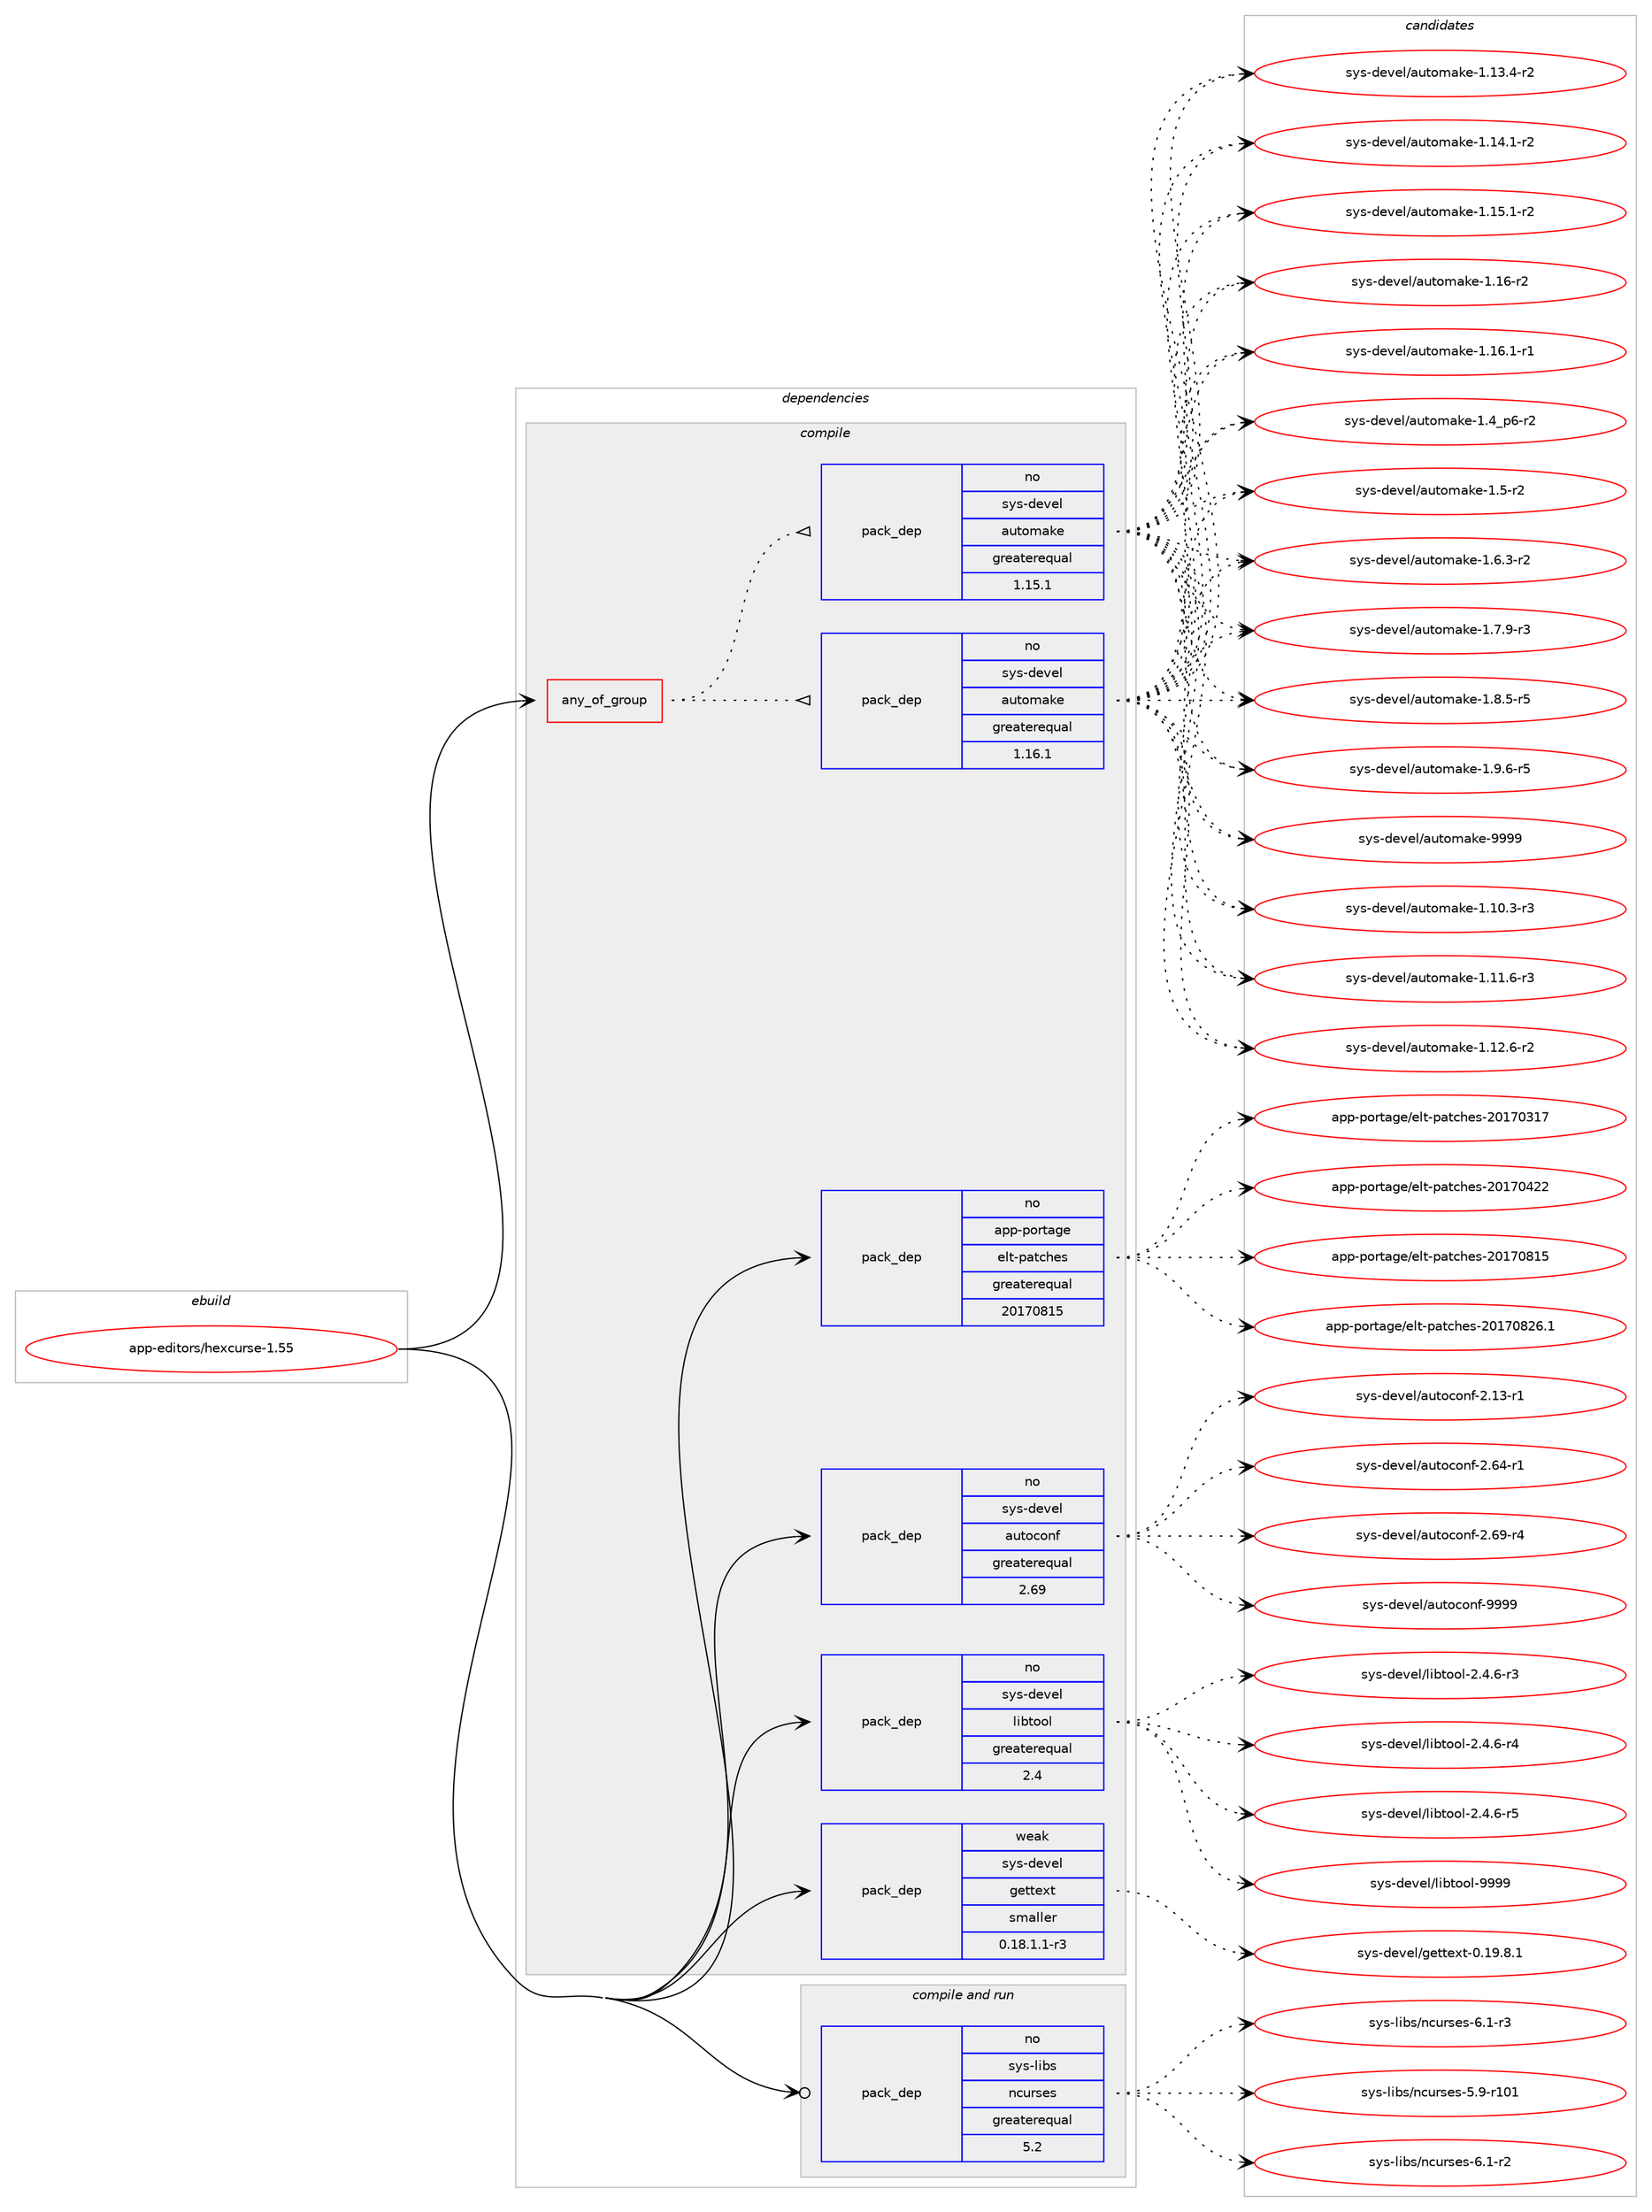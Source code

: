 digraph prolog {

# *************
# Graph options
# *************

newrank=true;
concentrate=true;
compound=true;
graph [rankdir=LR,fontname=Helvetica,fontsize=10,ranksep=1.5];#, ranksep=2.5, nodesep=0.2];
edge  [arrowhead=vee];
node  [fontname=Helvetica,fontsize=10];

# **********
# The ebuild
# **********

subgraph cluster_leftcol {
color=gray;
rank=same;
label=<<i>ebuild</i>>;
id [label="app-editors/hexcurse-1.55", color=red, width=4, href="../app-editors/hexcurse-1.55.svg"];
}

# ****************
# The dependencies
# ****************

subgraph cluster_midcol {
color=gray;
label=<<i>dependencies</i>>;
subgraph cluster_compile {
fillcolor="#eeeeee";
style=filled;
label=<<i>compile</i>>;
subgraph any19384 {
dependency1280479 [label=<<TABLE BORDER="0" CELLBORDER="1" CELLSPACING="0" CELLPADDING="4"><TR><TD CELLPADDING="10">any_of_group</TD></TR></TABLE>>, shape=none, color=red];subgraph pack911698 {
dependency1280480 [label=<<TABLE BORDER="0" CELLBORDER="1" CELLSPACING="0" CELLPADDING="4" WIDTH="220"><TR><TD ROWSPAN="6" CELLPADDING="30">pack_dep</TD></TR><TR><TD WIDTH="110">no</TD></TR><TR><TD>sys-devel</TD></TR><TR><TD>automake</TD></TR><TR><TD>greaterequal</TD></TR><TR><TD>1.16.1</TD></TR></TABLE>>, shape=none, color=blue];
}
dependency1280479:e -> dependency1280480:w [weight=20,style="dotted",arrowhead="oinv"];
subgraph pack911699 {
dependency1280481 [label=<<TABLE BORDER="0" CELLBORDER="1" CELLSPACING="0" CELLPADDING="4" WIDTH="220"><TR><TD ROWSPAN="6" CELLPADDING="30">pack_dep</TD></TR><TR><TD WIDTH="110">no</TD></TR><TR><TD>sys-devel</TD></TR><TR><TD>automake</TD></TR><TR><TD>greaterequal</TD></TR><TR><TD>1.15.1</TD></TR></TABLE>>, shape=none, color=blue];
}
dependency1280479:e -> dependency1280481:w [weight=20,style="dotted",arrowhead="oinv"];
}
id:e -> dependency1280479:w [weight=20,style="solid",arrowhead="vee"];
subgraph pack911700 {
dependency1280482 [label=<<TABLE BORDER="0" CELLBORDER="1" CELLSPACING="0" CELLPADDING="4" WIDTH="220"><TR><TD ROWSPAN="6" CELLPADDING="30">pack_dep</TD></TR><TR><TD WIDTH="110">no</TD></TR><TR><TD>app-portage</TD></TR><TR><TD>elt-patches</TD></TR><TR><TD>greaterequal</TD></TR><TR><TD>20170815</TD></TR></TABLE>>, shape=none, color=blue];
}
id:e -> dependency1280482:w [weight=20,style="solid",arrowhead="vee"];
subgraph pack911701 {
dependency1280483 [label=<<TABLE BORDER="0" CELLBORDER="1" CELLSPACING="0" CELLPADDING="4" WIDTH="220"><TR><TD ROWSPAN="6" CELLPADDING="30">pack_dep</TD></TR><TR><TD WIDTH="110">no</TD></TR><TR><TD>sys-devel</TD></TR><TR><TD>autoconf</TD></TR><TR><TD>greaterequal</TD></TR><TR><TD>2.69</TD></TR></TABLE>>, shape=none, color=blue];
}
id:e -> dependency1280483:w [weight=20,style="solid",arrowhead="vee"];
subgraph pack911702 {
dependency1280484 [label=<<TABLE BORDER="0" CELLBORDER="1" CELLSPACING="0" CELLPADDING="4" WIDTH="220"><TR><TD ROWSPAN="6" CELLPADDING="30">pack_dep</TD></TR><TR><TD WIDTH="110">no</TD></TR><TR><TD>sys-devel</TD></TR><TR><TD>libtool</TD></TR><TR><TD>greaterequal</TD></TR><TR><TD>2.4</TD></TR></TABLE>>, shape=none, color=blue];
}
id:e -> dependency1280484:w [weight=20,style="solid",arrowhead="vee"];
subgraph pack911703 {
dependency1280485 [label=<<TABLE BORDER="0" CELLBORDER="1" CELLSPACING="0" CELLPADDING="4" WIDTH="220"><TR><TD ROWSPAN="6" CELLPADDING="30">pack_dep</TD></TR><TR><TD WIDTH="110">weak</TD></TR><TR><TD>sys-devel</TD></TR><TR><TD>gettext</TD></TR><TR><TD>smaller</TD></TR><TR><TD>0.18.1.1-r3</TD></TR></TABLE>>, shape=none, color=blue];
}
id:e -> dependency1280485:w [weight=20,style="solid",arrowhead="vee"];
}
subgraph cluster_compileandrun {
fillcolor="#eeeeee";
style=filled;
label=<<i>compile and run</i>>;
subgraph pack911704 {
dependency1280486 [label=<<TABLE BORDER="0" CELLBORDER="1" CELLSPACING="0" CELLPADDING="4" WIDTH="220"><TR><TD ROWSPAN="6" CELLPADDING="30">pack_dep</TD></TR><TR><TD WIDTH="110">no</TD></TR><TR><TD>sys-libs</TD></TR><TR><TD>ncurses</TD></TR><TR><TD>greaterequal</TD></TR><TR><TD>5.2</TD></TR></TABLE>>, shape=none, color=blue];
}
id:e -> dependency1280486:w [weight=20,style="solid",arrowhead="odotvee"];
}
subgraph cluster_run {
fillcolor="#eeeeee";
style=filled;
label=<<i>run</i>>;
}
}

# **************
# The candidates
# **************

subgraph cluster_choices {
rank=same;
color=gray;
label=<<i>candidates</i>>;

subgraph choice911698 {
color=black;
nodesep=1;
choice11512111545100101118101108479711711611110997107101454946494846514511451 [label="sys-devel/automake-1.10.3-r3", color=red, width=4,href="../sys-devel/automake-1.10.3-r3.svg"];
choice11512111545100101118101108479711711611110997107101454946494946544511451 [label="sys-devel/automake-1.11.6-r3", color=red, width=4,href="../sys-devel/automake-1.11.6-r3.svg"];
choice11512111545100101118101108479711711611110997107101454946495046544511450 [label="sys-devel/automake-1.12.6-r2", color=red, width=4,href="../sys-devel/automake-1.12.6-r2.svg"];
choice11512111545100101118101108479711711611110997107101454946495146524511450 [label="sys-devel/automake-1.13.4-r2", color=red, width=4,href="../sys-devel/automake-1.13.4-r2.svg"];
choice11512111545100101118101108479711711611110997107101454946495246494511450 [label="sys-devel/automake-1.14.1-r2", color=red, width=4,href="../sys-devel/automake-1.14.1-r2.svg"];
choice11512111545100101118101108479711711611110997107101454946495346494511450 [label="sys-devel/automake-1.15.1-r2", color=red, width=4,href="../sys-devel/automake-1.15.1-r2.svg"];
choice1151211154510010111810110847971171161111099710710145494649544511450 [label="sys-devel/automake-1.16-r2", color=red, width=4,href="../sys-devel/automake-1.16-r2.svg"];
choice11512111545100101118101108479711711611110997107101454946495446494511449 [label="sys-devel/automake-1.16.1-r1", color=red, width=4,href="../sys-devel/automake-1.16.1-r1.svg"];
choice115121115451001011181011084797117116111109971071014549465295112544511450 [label="sys-devel/automake-1.4_p6-r2", color=red, width=4,href="../sys-devel/automake-1.4_p6-r2.svg"];
choice11512111545100101118101108479711711611110997107101454946534511450 [label="sys-devel/automake-1.5-r2", color=red, width=4,href="../sys-devel/automake-1.5-r2.svg"];
choice115121115451001011181011084797117116111109971071014549465446514511450 [label="sys-devel/automake-1.6.3-r2", color=red, width=4,href="../sys-devel/automake-1.6.3-r2.svg"];
choice115121115451001011181011084797117116111109971071014549465546574511451 [label="sys-devel/automake-1.7.9-r3", color=red, width=4,href="../sys-devel/automake-1.7.9-r3.svg"];
choice115121115451001011181011084797117116111109971071014549465646534511453 [label="sys-devel/automake-1.8.5-r5", color=red, width=4,href="../sys-devel/automake-1.8.5-r5.svg"];
choice115121115451001011181011084797117116111109971071014549465746544511453 [label="sys-devel/automake-1.9.6-r5", color=red, width=4,href="../sys-devel/automake-1.9.6-r5.svg"];
choice115121115451001011181011084797117116111109971071014557575757 [label="sys-devel/automake-9999", color=red, width=4,href="../sys-devel/automake-9999.svg"];
dependency1280480:e -> choice11512111545100101118101108479711711611110997107101454946494846514511451:w [style=dotted,weight="100"];
dependency1280480:e -> choice11512111545100101118101108479711711611110997107101454946494946544511451:w [style=dotted,weight="100"];
dependency1280480:e -> choice11512111545100101118101108479711711611110997107101454946495046544511450:w [style=dotted,weight="100"];
dependency1280480:e -> choice11512111545100101118101108479711711611110997107101454946495146524511450:w [style=dotted,weight="100"];
dependency1280480:e -> choice11512111545100101118101108479711711611110997107101454946495246494511450:w [style=dotted,weight="100"];
dependency1280480:e -> choice11512111545100101118101108479711711611110997107101454946495346494511450:w [style=dotted,weight="100"];
dependency1280480:e -> choice1151211154510010111810110847971171161111099710710145494649544511450:w [style=dotted,weight="100"];
dependency1280480:e -> choice11512111545100101118101108479711711611110997107101454946495446494511449:w [style=dotted,weight="100"];
dependency1280480:e -> choice115121115451001011181011084797117116111109971071014549465295112544511450:w [style=dotted,weight="100"];
dependency1280480:e -> choice11512111545100101118101108479711711611110997107101454946534511450:w [style=dotted,weight="100"];
dependency1280480:e -> choice115121115451001011181011084797117116111109971071014549465446514511450:w [style=dotted,weight="100"];
dependency1280480:e -> choice115121115451001011181011084797117116111109971071014549465546574511451:w [style=dotted,weight="100"];
dependency1280480:e -> choice115121115451001011181011084797117116111109971071014549465646534511453:w [style=dotted,weight="100"];
dependency1280480:e -> choice115121115451001011181011084797117116111109971071014549465746544511453:w [style=dotted,weight="100"];
dependency1280480:e -> choice115121115451001011181011084797117116111109971071014557575757:w [style=dotted,weight="100"];
}
subgraph choice911699 {
color=black;
nodesep=1;
choice11512111545100101118101108479711711611110997107101454946494846514511451 [label="sys-devel/automake-1.10.3-r3", color=red, width=4,href="../sys-devel/automake-1.10.3-r3.svg"];
choice11512111545100101118101108479711711611110997107101454946494946544511451 [label="sys-devel/automake-1.11.6-r3", color=red, width=4,href="../sys-devel/automake-1.11.6-r3.svg"];
choice11512111545100101118101108479711711611110997107101454946495046544511450 [label="sys-devel/automake-1.12.6-r2", color=red, width=4,href="../sys-devel/automake-1.12.6-r2.svg"];
choice11512111545100101118101108479711711611110997107101454946495146524511450 [label="sys-devel/automake-1.13.4-r2", color=red, width=4,href="../sys-devel/automake-1.13.4-r2.svg"];
choice11512111545100101118101108479711711611110997107101454946495246494511450 [label="sys-devel/automake-1.14.1-r2", color=red, width=4,href="../sys-devel/automake-1.14.1-r2.svg"];
choice11512111545100101118101108479711711611110997107101454946495346494511450 [label="sys-devel/automake-1.15.1-r2", color=red, width=4,href="../sys-devel/automake-1.15.1-r2.svg"];
choice1151211154510010111810110847971171161111099710710145494649544511450 [label="sys-devel/automake-1.16-r2", color=red, width=4,href="../sys-devel/automake-1.16-r2.svg"];
choice11512111545100101118101108479711711611110997107101454946495446494511449 [label="sys-devel/automake-1.16.1-r1", color=red, width=4,href="../sys-devel/automake-1.16.1-r1.svg"];
choice115121115451001011181011084797117116111109971071014549465295112544511450 [label="sys-devel/automake-1.4_p6-r2", color=red, width=4,href="../sys-devel/automake-1.4_p6-r2.svg"];
choice11512111545100101118101108479711711611110997107101454946534511450 [label="sys-devel/automake-1.5-r2", color=red, width=4,href="../sys-devel/automake-1.5-r2.svg"];
choice115121115451001011181011084797117116111109971071014549465446514511450 [label="sys-devel/automake-1.6.3-r2", color=red, width=4,href="../sys-devel/automake-1.6.3-r2.svg"];
choice115121115451001011181011084797117116111109971071014549465546574511451 [label="sys-devel/automake-1.7.9-r3", color=red, width=4,href="../sys-devel/automake-1.7.9-r3.svg"];
choice115121115451001011181011084797117116111109971071014549465646534511453 [label="sys-devel/automake-1.8.5-r5", color=red, width=4,href="../sys-devel/automake-1.8.5-r5.svg"];
choice115121115451001011181011084797117116111109971071014549465746544511453 [label="sys-devel/automake-1.9.6-r5", color=red, width=4,href="../sys-devel/automake-1.9.6-r5.svg"];
choice115121115451001011181011084797117116111109971071014557575757 [label="sys-devel/automake-9999", color=red, width=4,href="../sys-devel/automake-9999.svg"];
dependency1280481:e -> choice11512111545100101118101108479711711611110997107101454946494846514511451:w [style=dotted,weight="100"];
dependency1280481:e -> choice11512111545100101118101108479711711611110997107101454946494946544511451:w [style=dotted,weight="100"];
dependency1280481:e -> choice11512111545100101118101108479711711611110997107101454946495046544511450:w [style=dotted,weight="100"];
dependency1280481:e -> choice11512111545100101118101108479711711611110997107101454946495146524511450:w [style=dotted,weight="100"];
dependency1280481:e -> choice11512111545100101118101108479711711611110997107101454946495246494511450:w [style=dotted,weight="100"];
dependency1280481:e -> choice11512111545100101118101108479711711611110997107101454946495346494511450:w [style=dotted,weight="100"];
dependency1280481:e -> choice1151211154510010111810110847971171161111099710710145494649544511450:w [style=dotted,weight="100"];
dependency1280481:e -> choice11512111545100101118101108479711711611110997107101454946495446494511449:w [style=dotted,weight="100"];
dependency1280481:e -> choice115121115451001011181011084797117116111109971071014549465295112544511450:w [style=dotted,weight="100"];
dependency1280481:e -> choice11512111545100101118101108479711711611110997107101454946534511450:w [style=dotted,weight="100"];
dependency1280481:e -> choice115121115451001011181011084797117116111109971071014549465446514511450:w [style=dotted,weight="100"];
dependency1280481:e -> choice115121115451001011181011084797117116111109971071014549465546574511451:w [style=dotted,weight="100"];
dependency1280481:e -> choice115121115451001011181011084797117116111109971071014549465646534511453:w [style=dotted,weight="100"];
dependency1280481:e -> choice115121115451001011181011084797117116111109971071014549465746544511453:w [style=dotted,weight="100"];
dependency1280481:e -> choice115121115451001011181011084797117116111109971071014557575757:w [style=dotted,weight="100"];
}
subgraph choice911700 {
color=black;
nodesep=1;
choice97112112451121111141169710310147101108116451129711699104101115455048495548514955 [label="app-portage/elt-patches-20170317", color=red, width=4,href="../app-portage/elt-patches-20170317.svg"];
choice97112112451121111141169710310147101108116451129711699104101115455048495548525050 [label="app-portage/elt-patches-20170422", color=red, width=4,href="../app-portage/elt-patches-20170422.svg"];
choice97112112451121111141169710310147101108116451129711699104101115455048495548564953 [label="app-portage/elt-patches-20170815", color=red, width=4,href="../app-portage/elt-patches-20170815.svg"];
choice971121124511211111411697103101471011081164511297116991041011154550484955485650544649 [label="app-portage/elt-patches-20170826.1", color=red, width=4,href="../app-portage/elt-patches-20170826.1.svg"];
dependency1280482:e -> choice97112112451121111141169710310147101108116451129711699104101115455048495548514955:w [style=dotted,weight="100"];
dependency1280482:e -> choice97112112451121111141169710310147101108116451129711699104101115455048495548525050:w [style=dotted,weight="100"];
dependency1280482:e -> choice97112112451121111141169710310147101108116451129711699104101115455048495548564953:w [style=dotted,weight="100"];
dependency1280482:e -> choice971121124511211111411697103101471011081164511297116991041011154550484955485650544649:w [style=dotted,weight="100"];
}
subgraph choice911701 {
color=black;
nodesep=1;
choice1151211154510010111810110847971171161119911111010245504649514511449 [label="sys-devel/autoconf-2.13-r1", color=red, width=4,href="../sys-devel/autoconf-2.13-r1.svg"];
choice1151211154510010111810110847971171161119911111010245504654524511449 [label="sys-devel/autoconf-2.64-r1", color=red, width=4,href="../sys-devel/autoconf-2.64-r1.svg"];
choice1151211154510010111810110847971171161119911111010245504654574511452 [label="sys-devel/autoconf-2.69-r4", color=red, width=4,href="../sys-devel/autoconf-2.69-r4.svg"];
choice115121115451001011181011084797117116111991111101024557575757 [label="sys-devel/autoconf-9999", color=red, width=4,href="../sys-devel/autoconf-9999.svg"];
dependency1280483:e -> choice1151211154510010111810110847971171161119911111010245504649514511449:w [style=dotted,weight="100"];
dependency1280483:e -> choice1151211154510010111810110847971171161119911111010245504654524511449:w [style=dotted,weight="100"];
dependency1280483:e -> choice1151211154510010111810110847971171161119911111010245504654574511452:w [style=dotted,weight="100"];
dependency1280483:e -> choice115121115451001011181011084797117116111991111101024557575757:w [style=dotted,weight="100"];
}
subgraph choice911702 {
color=black;
nodesep=1;
choice1151211154510010111810110847108105981161111111084550465246544511451 [label="sys-devel/libtool-2.4.6-r3", color=red, width=4,href="../sys-devel/libtool-2.4.6-r3.svg"];
choice1151211154510010111810110847108105981161111111084550465246544511452 [label="sys-devel/libtool-2.4.6-r4", color=red, width=4,href="../sys-devel/libtool-2.4.6-r4.svg"];
choice1151211154510010111810110847108105981161111111084550465246544511453 [label="sys-devel/libtool-2.4.6-r5", color=red, width=4,href="../sys-devel/libtool-2.4.6-r5.svg"];
choice1151211154510010111810110847108105981161111111084557575757 [label="sys-devel/libtool-9999", color=red, width=4,href="../sys-devel/libtool-9999.svg"];
dependency1280484:e -> choice1151211154510010111810110847108105981161111111084550465246544511451:w [style=dotted,weight="100"];
dependency1280484:e -> choice1151211154510010111810110847108105981161111111084550465246544511452:w [style=dotted,weight="100"];
dependency1280484:e -> choice1151211154510010111810110847108105981161111111084550465246544511453:w [style=dotted,weight="100"];
dependency1280484:e -> choice1151211154510010111810110847108105981161111111084557575757:w [style=dotted,weight="100"];
}
subgraph choice911703 {
color=black;
nodesep=1;
choice1151211154510010111810110847103101116116101120116454846495746564649 [label="sys-devel/gettext-0.19.8.1", color=red, width=4,href="../sys-devel/gettext-0.19.8.1.svg"];
dependency1280485:e -> choice1151211154510010111810110847103101116116101120116454846495746564649:w [style=dotted,weight="100"];
}
subgraph choice911704 {
color=black;
nodesep=1;
choice115121115451081059811547110991171141151011154553465745114494849 [label="sys-libs/ncurses-5.9-r101", color=red, width=4,href="../sys-libs/ncurses-5.9-r101.svg"];
choice11512111545108105981154711099117114115101115455446494511450 [label="sys-libs/ncurses-6.1-r2", color=red, width=4,href="../sys-libs/ncurses-6.1-r2.svg"];
choice11512111545108105981154711099117114115101115455446494511451 [label="sys-libs/ncurses-6.1-r3", color=red, width=4,href="../sys-libs/ncurses-6.1-r3.svg"];
dependency1280486:e -> choice115121115451081059811547110991171141151011154553465745114494849:w [style=dotted,weight="100"];
dependency1280486:e -> choice11512111545108105981154711099117114115101115455446494511450:w [style=dotted,weight="100"];
dependency1280486:e -> choice11512111545108105981154711099117114115101115455446494511451:w [style=dotted,weight="100"];
}
}

}
